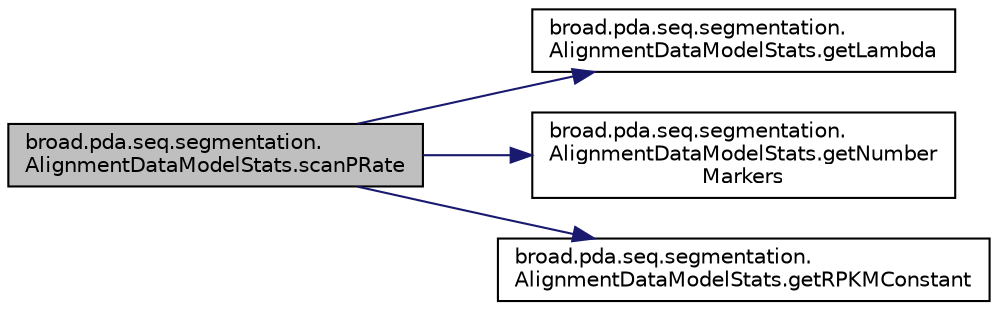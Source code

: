 digraph "broad.pda.seq.segmentation.AlignmentDataModelStats.scanPRate"
{
  edge [fontname="Helvetica",fontsize="10",labelfontname="Helvetica",labelfontsize="10"];
  node [fontname="Helvetica",fontsize="10",shape=record];
  rankdir="LR";
  Node1 [label="broad.pda.seq.segmentation.\lAlignmentDataModelStats.scanPRate",height=0.2,width=0.4,color="black", fillcolor="grey75", style="filled" fontcolor="black"];
  Node1 -> Node2 [color="midnightblue",fontsize="10",style="solid"];
  Node2 [label="broad.pda.seq.segmentation.\lAlignmentDataModelStats.getLambda",height=0.2,width=0.4,color="black", fillcolor="white", style="filled",URL="$classbroad_1_1pda_1_1seq_1_1segmentation_1_1_alignment_data_model_stats.html#a1b29a81c6b1a093d16081d8e362835f0"];
  Node1 -> Node3 [color="midnightblue",fontsize="10",style="solid"];
  Node3 [label="broad.pda.seq.segmentation.\lAlignmentDataModelStats.getNumber\lMarkers",height=0.2,width=0.4,color="black", fillcolor="white", style="filled",URL="$classbroad_1_1pda_1_1seq_1_1segmentation_1_1_alignment_data_model_stats.html#afe80f65d9956c7236d1565af5292d86b"];
  Node1 -> Node4 [color="midnightblue",fontsize="10",style="solid"];
  Node4 [label="broad.pda.seq.segmentation.\lAlignmentDataModelStats.getRPKMConstant",height=0.2,width=0.4,color="black", fillcolor="white", style="filled",URL="$classbroad_1_1pda_1_1seq_1_1segmentation_1_1_alignment_data_model_stats.html#a943dc7415136c3885385896e7173c5b9"];
}
